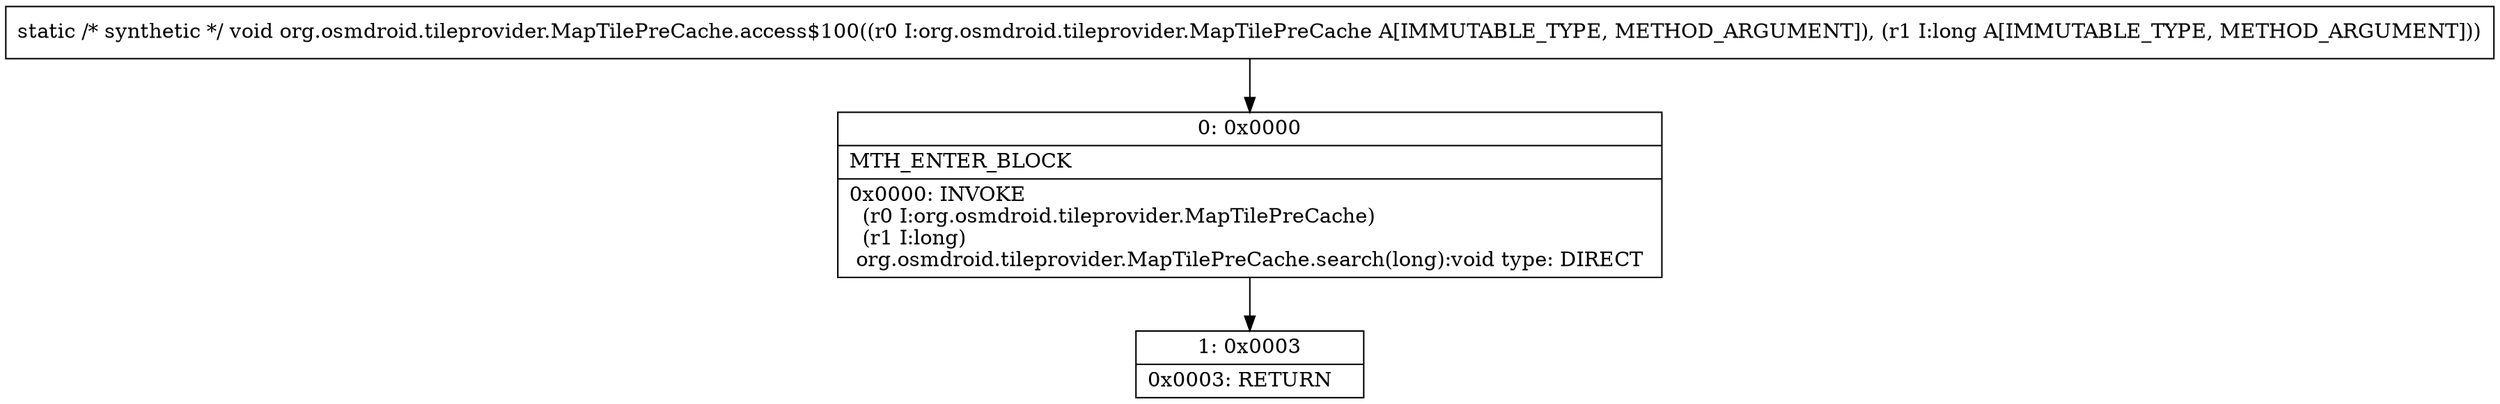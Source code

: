 digraph "CFG fororg.osmdroid.tileprovider.MapTilePreCache.access$100(Lorg\/osmdroid\/tileprovider\/MapTilePreCache;J)V" {
Node_0 [shape=record,label="{0\:\ 0x0000|MTH_ENTER_BLOCK\l|0x0000: INVOKE  \l  (r0 I:org.osmdroid.tileprovider.MapTilePreCache)\l  (r1 I:long)\l org.osmdroid.tileprovider.MapTilePreCache.search(long):void type: DIRECT \l}"];
Node_1 [shape=record,label="{1\:\ 0x0003|0x0003: RETURN   \l}"];
MethodNode[shape=record,label="{static \/* synthetic *\/ void org.osmdroid.tileprovider.MapTilePreCache.access$100((r0 I:org.osmdroid.tileprovider.MapTilePreCache A[IMMUTABLE_TYPE, METHOD_ARGUMENT]), (r1 I:long A[IMMUTABLE_TYPE, METHOD_ARGUMENT])) }"];
MethodNode -> Node_0;
Node_0 -> Node_1;
}

